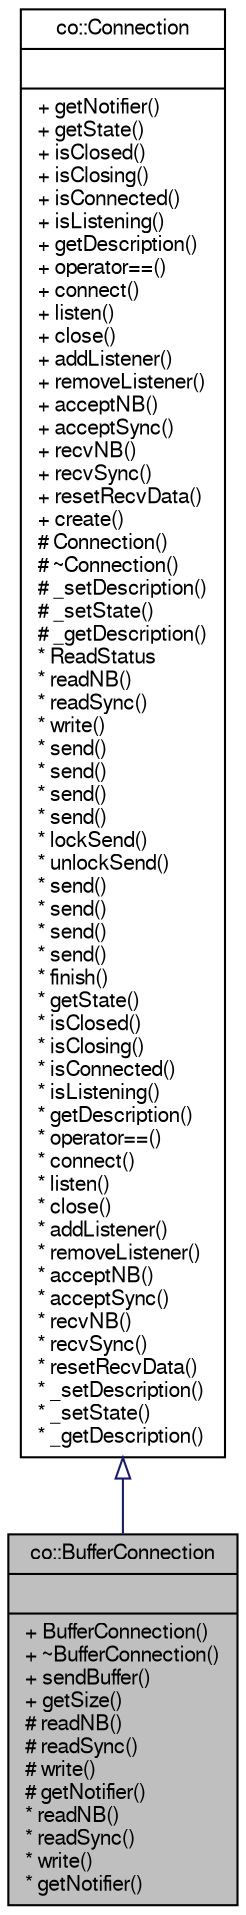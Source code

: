 digraph G
{
  edge [fontname="FreeSans",fontsize="10",labelfontname="FreeSans",labelfontsize="10"];
  node [fontname="FreeSans",fontsize="10",shape=record];
  Node1 [label="{co::BufferConnection\n||+ BufferConnection()\l+ ~BufferConnection()\l+ sendBuffer()\l+ getSize()\l# readNB()\l# readSync()\l# write()\l# getNotifier()\l* readNB()\l* readSync()\l* write()\l* getNotifier()\l}",height=0.2,width=0.4,color="black", fillcolor="grey75", style="filled" fontcolor="black"];
  Node2 -> Node1 [dir="back",color="midnightblue",fontsize="10",style="solid",arrowtail="onormal",fontname="FreeSans"];
  Node2 [label="{co::Connection\n||+ getNotifier()\l+ getState()\l+ isClosed()\l+ isClosing()\l+ isConnected()\l+ isListening()\l+ getDescription()\l+ operator==()\l+ connect()\l+ listen()\l+ close()\l+ addListener()\l+ removeListener()\l+ acceptNB()\l+ acceptSync()\l+ recvNB()\l+ recvSync()\l+ resetRecvData()\l+ create()\l# Connection()\l# ~Connection()\l# _setDescription()\l# _setState()\l# _getDescription()\l* ReadStatus\l* readNB()\l* readSync()\l* write()\l* send()\l* send()\l* send()\l* send()\l* lockSend()\l* unlockSend()\l* send()\l* send()\l* send()\l* send()\l* finish()\l* getState()\l* isClosed()\l* isClosing()\l* isConnected()\l* isListening()\l* getDescription()\l* operator==()\l* connect()\l* listen()\l* close()\l* addListener()\l* removeListener()\l* acceptNB()\l* acceptSync()\l* recvNB()\l* recvSync()\l* resetRecvData()\l* _setDescription()\l* _setState()\l* _getDescription()\l}",height=0.2,width=0.4,color="black", fillcolor="white", style="filled",URL="$classco_1_1Connection.html",tooltip="An interface definition for communication between hosts."];
}
